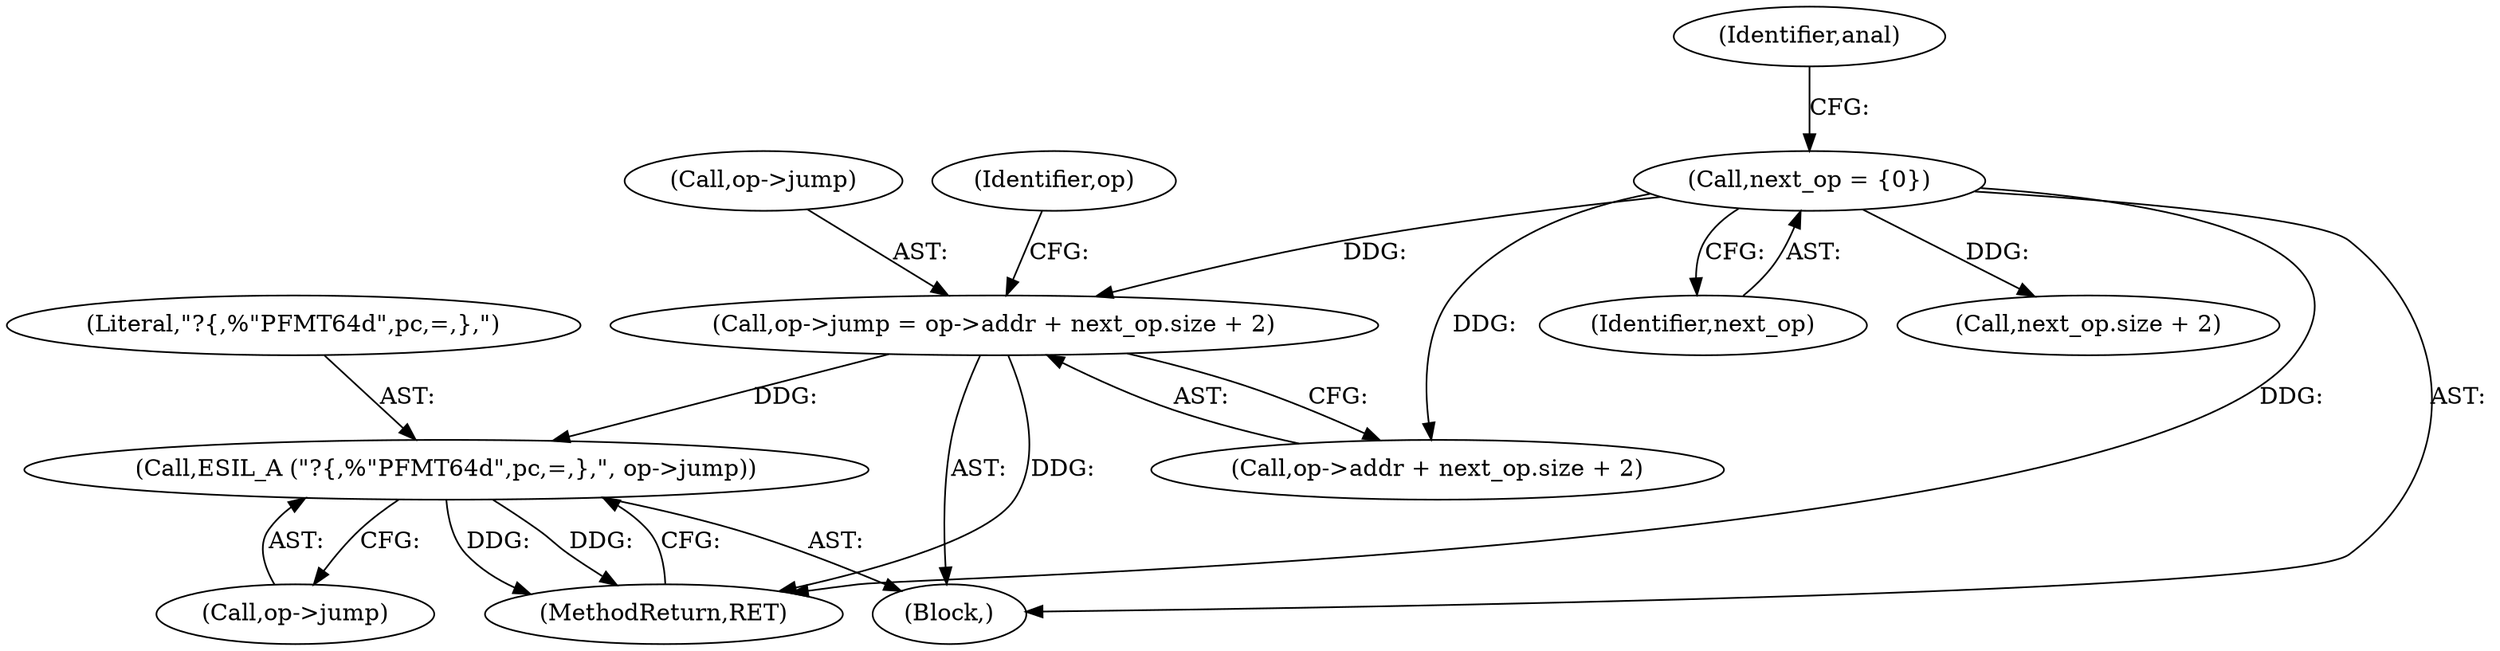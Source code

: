 digraph "0_radare2_9d348bcc2c4bbd3805e7eec97b594be9febbdf9a@integer" {
"1000171" [label="(Call,op->jump = op->addr + next_op.size + 2)"];
"1000142" [label="(Call,next_op = {0})"];
"1000193" [label="(Call,ESIL_A (\"?{,%\"PFMT64d\",pc,=,},\", op->jump))"];
"1000175" [label="(Call,op->addr + next_op.size + 2)"];
"1000195" [label="(Call,op->jump)"];
"1000145" [label="(Identifier,anal)"];
"1000171" [label="(Call,op->jump = op->addr + next_op.size + 2)"];
"1000142" [label="(Call,next_op = {0})"];
"1000193" [label="(Call,ESIL_A (\"?{,%\"PFMT64d\",pc,=,},\", op->jump))"];
"1000143" [label="(Identifier,next_op)"];
"1000194" [label="(Literal,\"?{,%\"PFMT64d\",pc,=,},\")"];
"1000179" [label="(Call,next_op.size + 2)"];
"1000106" [label="(Block,)"];
"1000172" [label="(Call,op->jump)"];
"1000186" [label="(Identifier,op)"];
"1000198" [label="(MethodReturn,RET)"];
"1000171" -> "1000106"  [label="AST: "];
"1000171" -> "1000175"  [label="CFG: "];
"1000172" -> "1000171"  [label="AST: "];
"1000175" -> "1000171"  [label="AST: "];
"1000186" -> "1000171"  [label="CFG: "];
"1000171" -> "1000198"  [label="DDG: "];
"1000142" -> "1000171"  [label="DDG: "];
"1000171" -> "1000193"  [label="DDG: "];
"1000142" -> "1000106"  [label="AST: "];
"1000142" -> "1000143"  [label="CFG: "];
"1000143" -> "1000142"  [label="AST: "];
"1000145" -> "1000142"  [label="CFG: "];
"1000142" -> "1000198"  [label="DDG: "];
"1000142" -> "1000175"  [label="DDG: "];
"1000142" -> "1000179"  [label="DDG: "];
"1000193" -> "1000106"  [label="AST: "];
"1000193" -> "1000195"  [label="CFG: "];
"1000194" -> "1000193"  [label="AST: "];
"1000195" -> "1000193"  [label="AST: "];
"1000198" -> "1000193"  [label="CFG: "];
"1000193" -> "1000198"  [label="DDG: "];
"1000193" -> "1000198"  [label="DDG: "];
}
